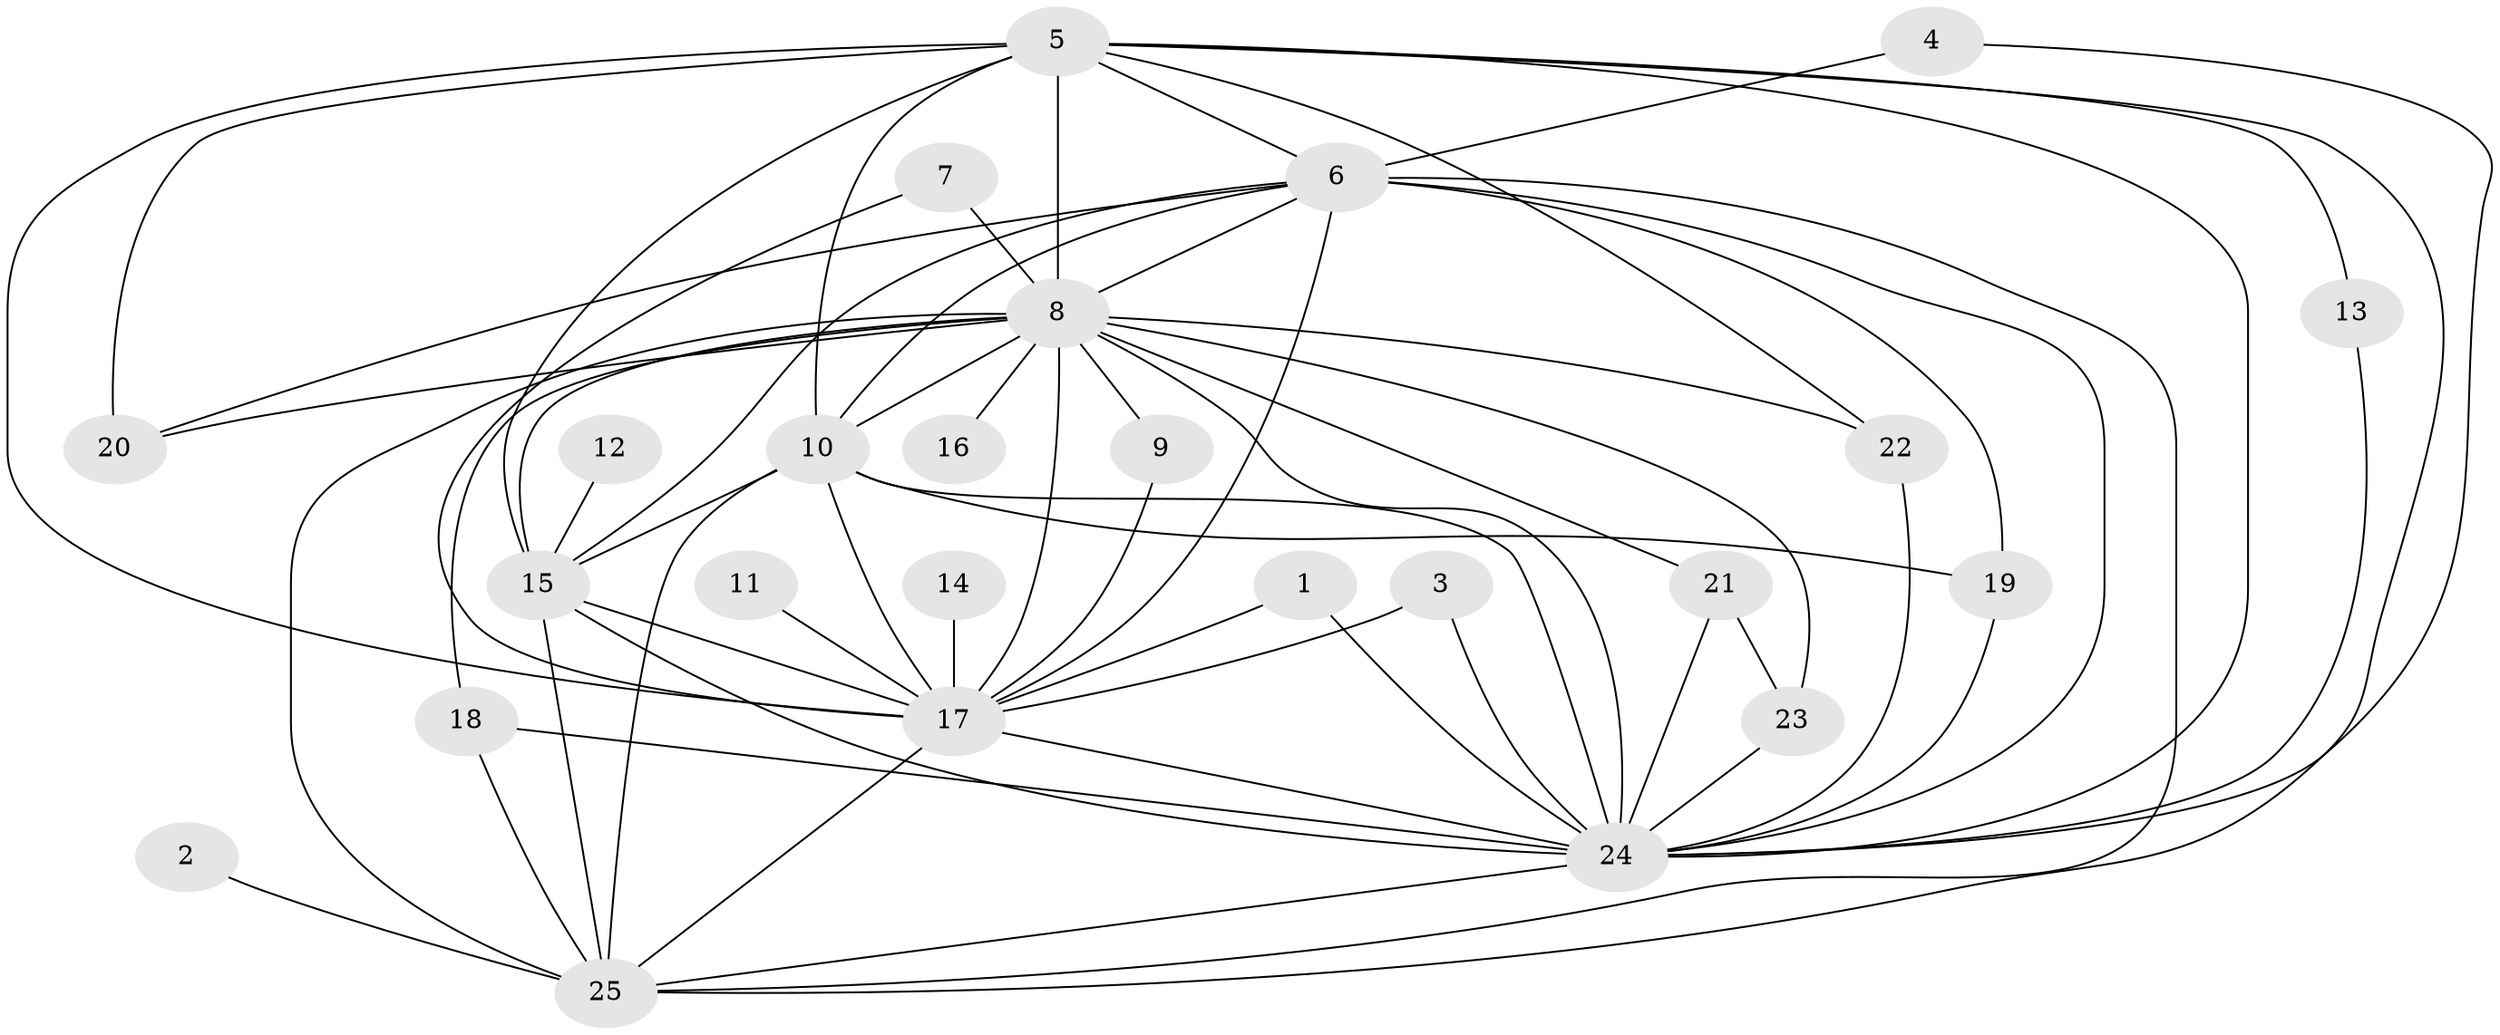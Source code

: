 // original degree distribution, {22: 0.02, 15: 0.1, 14: 0.02, 23: 0.02, 12: 0.02, 13: 0.02, 2: 0.66, 3: 0.08, 4: 0.04, 5: 0.02}
// Generated by graph-tools (version 1.1) at 2025/01/03/09/25 03:01:24]
// undirected, 25 vertices, 62 edges
graph export_dot {
graph [start="1"]
  node [color=gray90,style=filled];
  1;
  2;
  3;
  4;
  5;
  6;
  7;
  8;
  9;
  10;
  11;
  12;
  13;
  14;
  15;
  16;
  17;
  18;
  19;
  20;
  21;
  22;
  23;
  24;
  25;
  1 -- 17 [weight=1.0];
  1 -- 24 [weight=1.0];
  2 -- 25 [weight=1.0];
  3 -- 17 [weight=1.0];
  3 -- 24 [weight=1.0];
  4 -- 6 [weight=1.0];
  4 -- 24 [weight=1.0];
  5 -- 6 [weight=1.0];
  5 -- 8 [weight=3.0];
  5 -- 10 [weight=1.0];
  5 -- 13 [weight=1.0];
  5 -- 15 [weight=2.0];
  5 -- 17 [weight=2.0];
  5 -- 20 [weight=1.0];
  5 -- 22 [weight=1.0];
  5 -- 24 [weight=2.0];
  5 -- 25 [weight=1.0];
  6 -- 8 [weight=3.0];
  6 -- 10 [weight=1.0];
  6 -- 15 [weight=1.0];
  6 -- 17 [weight=3.0];
  6 -- 19 [weight=2.0];
  6 -- 20 [weight=1.0];
  6 -- 24 [weight=1.0];
  6 -- 25 [weight=1.0];
  7 -- 8 [weight=1.0];
  7 -- 17 [weight=1.0];
  8 -- 9 [weight=1.0];
  8 -- 10 [weight=2.0];
  8 -- 15 [weight=3.0];
  8 -- 16 [weight=1.0];
  8 -- 17 [weight=5.0];
  8 -- 18 [weight=1.0];
  8 -- 20 [weight=1.0];
  8 -- 21 [weight=1.0];
  8 -- 22 [weight=1.0];
  8 -- 23 [weight=1.0];
  8 -- 24 [weight=2.0];
  8 -- 25 [weight=4.0];
  9 -- 17 [weight=1.0];
  10 -- 15 [weight=1.0];
  10 -- 17 [weight=4.0];
  10 -- 19 [weight=1.0];
  10 -- 24 [weight=1.0];
  10 -- 25 [weight=1.0];
  11 -- 17 [weight=2.0];
  12 -- 15 [weight=1.0];
  13 -- 24 [weight=1.0];
  14 -- 17 [weight=2.0];
  15 -- 17 [weight=2.0];
  15 -- 24 [weight=1.0];
  15 -- 25 [weight=1.0];
  17 -- 24 [weight=2.0];
  17 -- 25 [weight=2.0];
  18 -- 24 [weight=1.0];
  18 -- 25 [weight=1.0];
  19 -- 24 [weight=1.0];
  21 -- 23 [weight=1.0];
  21 -- 24 [weight=2.0];
  22 -- 24 [weight=1.0];
  23 -- 24 [weight=1.0];
  24 -- 25 [weight=2.0];
}
